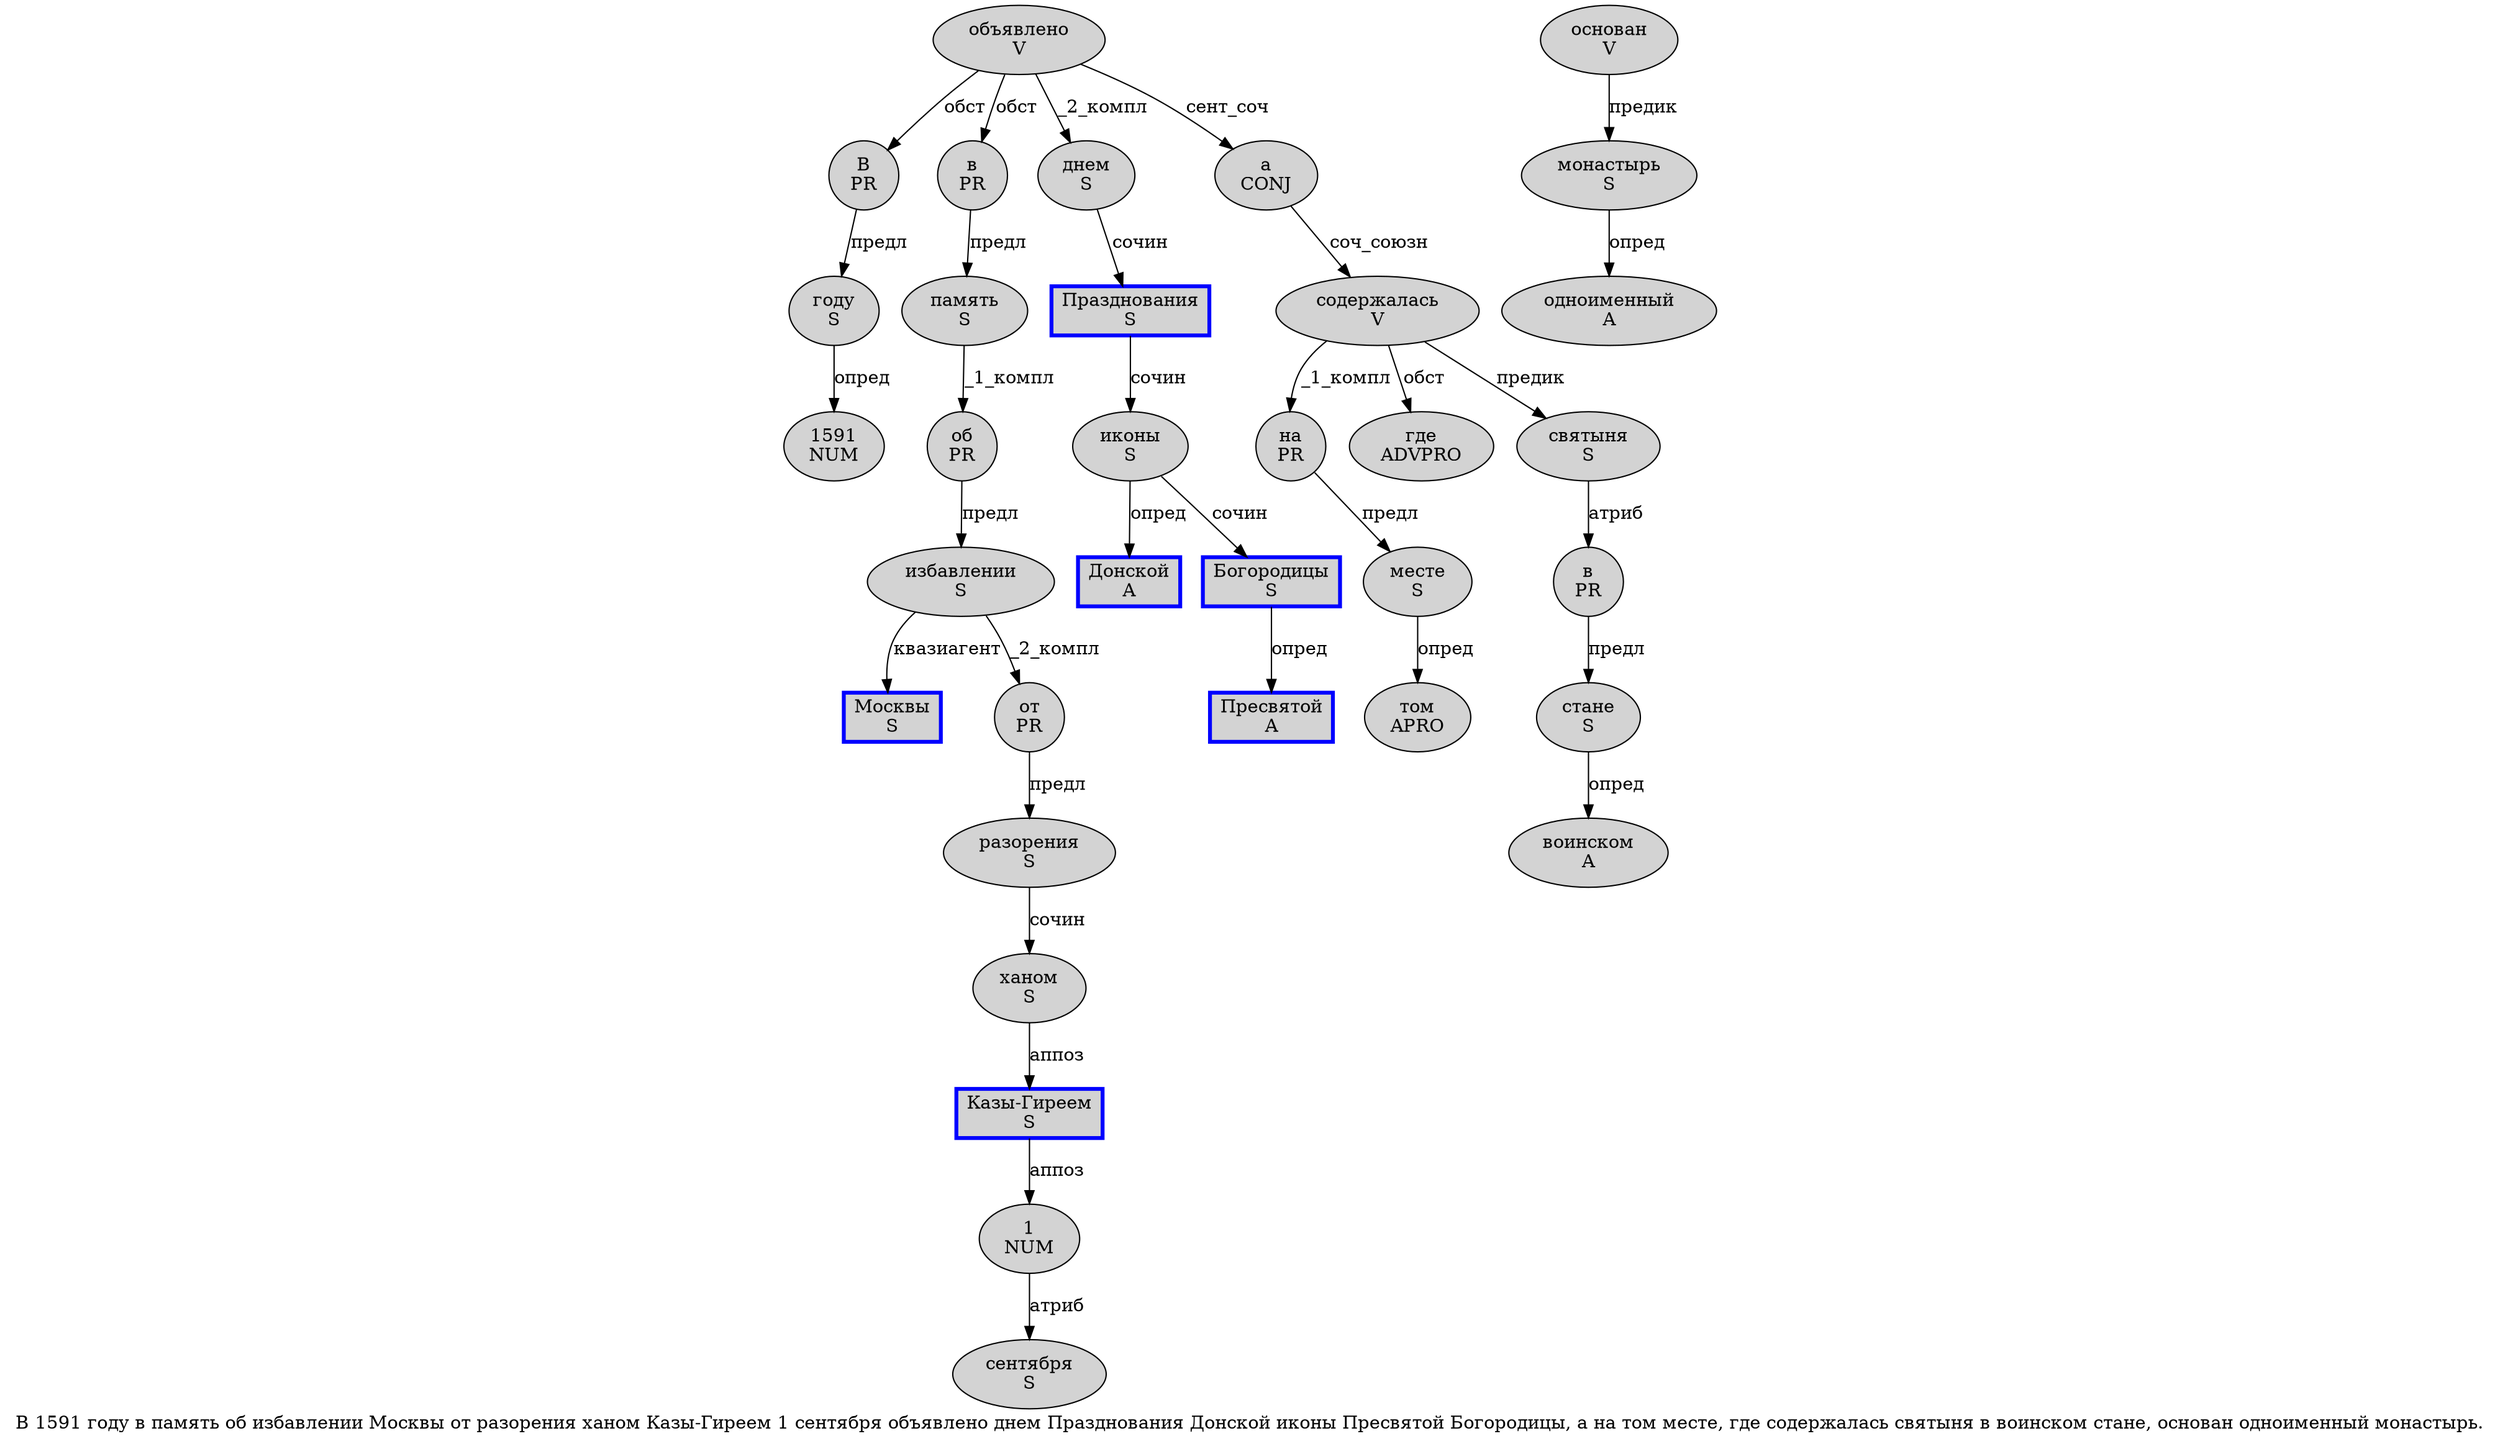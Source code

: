 digraph SENTENCE_929 {
	graph [label="В 1591 году в память об избавлении Москвы от разорения ханом Казы-Гиреем 1 сентября объявлено днем Празднования Донской иконы Пресвятой Богородицы, а на том месте, где содержалась святыня в воинском стане, основан одноименный монастырь."]
	node [style=filled]
		0 [label="В
PR" color="" fillcolor=lightgray penwidth=1 shape=ellipse]
		1 [label="1591
NUM" color="" fillcolor=lightgray penwidth=1 shape=ellipse]
		2 [label="году
S" color="" fillcolor=lightgray penwidth=1 shape=ellipse]
		3 [label="в
PR" color="" fillcolor=lightgray penwidth=1 shape=ellipse]
		4 [label="память
S" color="" fillcolor=lightgray penwidth=1 shape=ellipse]
		5 [label="об
PR" color="" fillcolor=lightgray penwidth=1 shape=ellipse]
		6 [label="избавлении
S" color="" fillcolor=lightgray penwidth=1 shape=ellipse]
		7 [label="Москвы
S" color=blue fillcolor=lightgray penwidth=3 shape=box]
		8 [label="от
PR" color="" fillcolor=lightgray penwidth=1 shape=ellipse]
		9 [label="разорения
S" color="" fillcolor=lightgray penwidth=1 shape=ellipse]
		10 [label="ханом
S" color="" fillcolor=lightgray penwidth=1 shape=ellipse]
		11 [label="Казы-Гиреем
S" color=blue fillcolor=lightgray penwidth=3 shape=box]
		12 [label="1
NUM" color="" fillcolor=lightgray penwidth=1 shape=ellipse]
		13 [label="сентября
S" color="" fillcolor=lightgray penwidth=1 shape=ellipse]
		14 [label="объявлено
V" color="" fillcolor=lightgray penwidth=1 shape=ellipse]
		15 [label="днем
S" color="" fillcolor=lightgray penwidth=1 shape=ellipse]
		16 [label="Празднования
S" color=blue fillcolor=lightgray penwidth=3 shape=box]
		17 [label="Донской
A" color=blue fillcolor=lightgray penwidth=3 shape=box]
		18 [label="иконы
S" color="" fillcolor=lightgray penwidth=1 shape=ellipse]
		19 [label="Пресвятой
A" color=blue fillcolor=lightgray penwidth=3 shape=box]
		20 [label="Богородицы
S" color=blue fillcolor=lightgray penwidth=3 shape=box]
		22 [label="а
CONJ" color="" fillcolor=lightgray penwidth=1 shape=ellipse]
		23 [label="на
PR" color="" fillcolor=lightgray penwidth=1 shape=ellipse]
		24 [label="том
APRO" color="" fillcolor=lightgray penwidth=1 shape=ellipse]
		25 [label="месте
S" color="" fillcolor=lightgray penwidth=1 shape=ellipse]
		27 [label="где
ADVPRO" color="" fillcolor=lightgray penwidth=1 shape=ellipse]
		28 [label="содержалась
V" color="" fillcolor=lightgray penwidth=1 shape=ellipse]
		29 [label="святыня
S" color="" fillcolor=lightgray penwidth=1 shape=ellipse]
		30 [label="в
PR" color="" fillcolor=lightgray penwidth=1 shape=ellipse]
		31 [label="воинском
A" color="" fillcolor=lightgray penwidth=1 shape=ellipse]
		32 [label="стане
S" color="" fillcolor=lightgray penwidth=1 shape=ellipse]
		34 [label="основан
V" color="" fillcolor=lightgray penwidth=1 shape=ellipse]
		35 [label="одноименный
A" color="" fillcolor=lightgray penwidth=1 shape=ellipse]
		36 [label="монастырь
S" color="" fillcolor=lightgray penwidth=1 shape=ellipse]
			30 -> 32 [label="предл"]
			11 -> 12 [label="аппоз"]
			14 -> 0 [label="обст"]
			14 -> 3 [label="обст"]
			14 -> 15 [label="_2_компл"]
			14 -> 22 [label="сент_соч"]
			12 -> 13 [label="атриб"]
			4 -> 5 [label="_1_компл"]
			2 -> 1 [label="опред"]
			22 -> 28 [label="соч_союзн"]
			16 -> 18 [label="сочин"]
			6 -> 7 [label="квазиагент"]
			6 -> 8 [label="_2_компл"]
			9 -> 10 [label="сочин"]
			18 -> 17 [label="опред"]
			18 -> 20 [label="сочин"]
			25 -> 24 [label="опред"]
			8 -> 9 [label="предл"]
			0 -> 2 [label="предл"]
			23 -> 25 [label="предл"]
			36 -> 35 [label="опред"]
			3 -> 4 [label="предл"]
			15 -> 16 [label="сочин"]
			34 -> 36 [label="предик"]
			32 -> 31 [label="опред"]
			29 -> 30 [label="атриб"]
			5 -> 6 [label="предл"]
			20 -> 19 [label="опред"]
			28 -> 23 [label="_1_компл"]
			28 -> 27 [label="обст"]
			28 -> 29 [label="предик"]
			10 -> 11 [label="аппоз"]
}